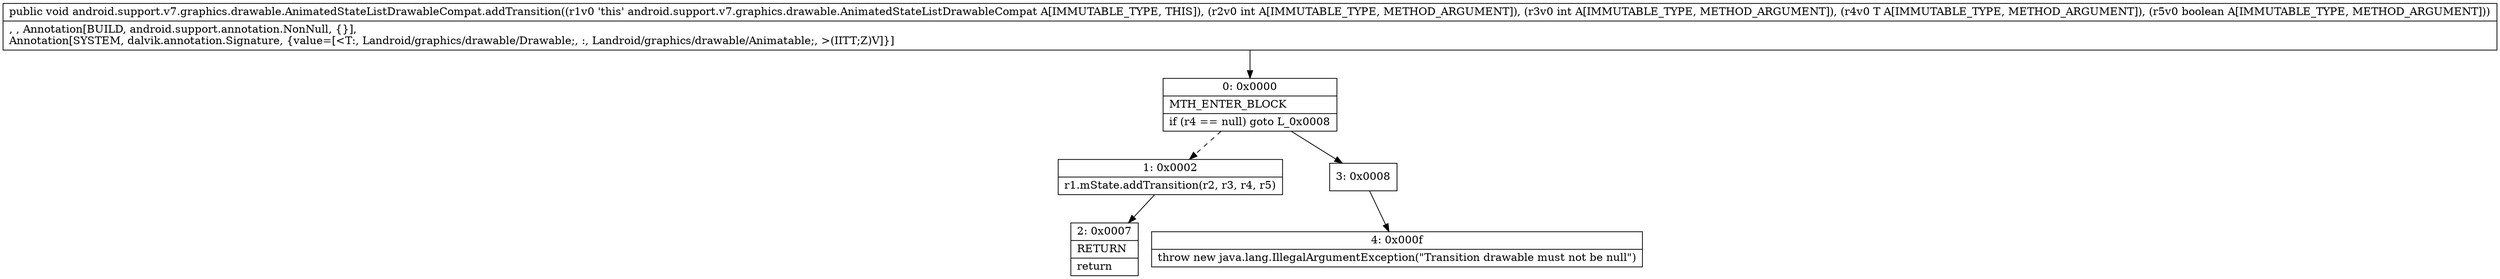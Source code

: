 digraph "CFG forandroid.support.v7.graphics.drawable.AnimatedStateListDrawableCompat.addTransition(IILandroid\/graphics\/drawable\/Drawable;Z)V" {
Node_0 [shape=record,label="{0\:\ 0x0000|MTH_ENTER_BLOCK\l|if (r4 == null) goto L_0x0008\l}"];
Node_1 [shape=record,label="{1\:\ 0x0002|r1.mState.addTransition(r2, r3, r4, r5)\l}"];
Node_2 [shape=record,label="{2\:\ 0x0007|RETURN\l|return\l}"];
Node_3 [shape=record,label="{3\:\ 0x0008}"];
Node_4 [shape=record,label="{4\:\ 0x000f|throw new java.lang.IllegalArgumentException(\"Transition drawable must not be null\")\l}"];
MethodNode[shape=record,label="{public void android.support.v7.graphics.drawable.AnimatedStateListDrawableCompat.addTransition((r1v0 'this' android.support.v7.graphics.drawable.AnimatedStateListDrawableCompat A[IMMUTABLE_TYPE, THIS]), (r2v0 int A[IMMUTABLE_TYPE, METHOD_ARGUMENT]), (r3v0 int A[IMMUTABLE_TYPE, METHOD_ARGUMENT]), (r4v0 T A[IMMUTABLE_TYPE, METHOD_ARGUMENT]), (r5v0 boolean A[IMMUTABLE_TYPE, METHOD_ARGUMENT]))  | , , Annotation[BUILD, android.support.annotation.NonNull, \{\}], \lAnnotation[SYSTEM, dalvik.annotation.Signature, \{value=[\<T:, Landroid\/graphics\/drawable\/Drawable;, :, Landroid\/graphics\/drawable\/Animatable;, \>(IITT;Z)V]\}]\l}"];
MethodNode -> Node_0;
Node_0 -> Node_1[style=dashed];
Node_0 -> Node_3;
Node_1 -> Node_2;
Node_3 -> Node_4;
}

